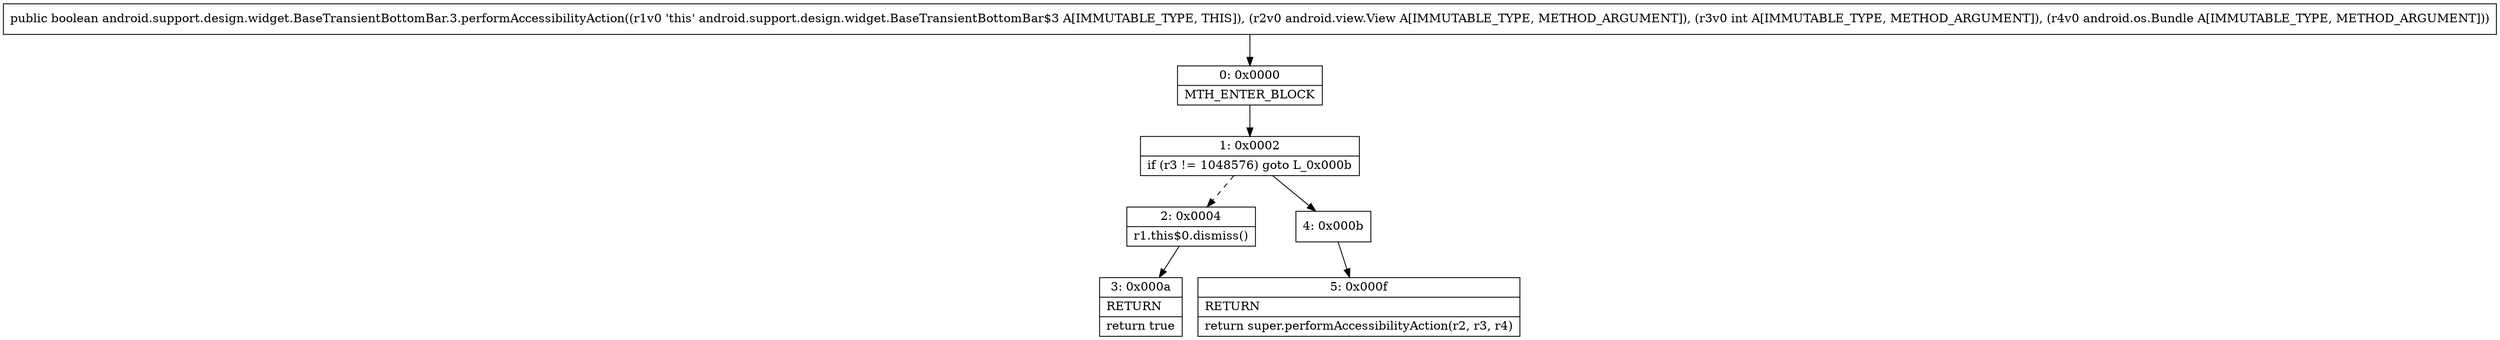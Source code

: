 digraph "CFG forandroid.support.design.widget.BaseTransientBottomBar.3.performAccessibilityAction(Landroid\/view\/View;ILandroid\/os\/Bundle;)Z" {
Node_0 [shape=record,label="{0\:\ 0x0000|MTH_ENTER_BLOCK\l}"];
Node_1 [shape=record,label="{1\:\ 0x0002|if (r3 != 1048576) goto L_0x000b\l}"];
Node_2 [shape=record,label="{2\:\ 0x0004|r1.this$0.dismiss()\l}"];
Node_3 [shape=record,label="{3\:\ 0x000a|RETURN\l|return true\l}"];
Node_4 [shape=record,label="{4\:\ 0x000b}"];
Node_5 [shape=record,label="{5\:\ 0x000f|RETURN\l|return super.performAccessibilityAction(r2, r3, r4)\l}"];
MethodNode[shape=record,label="{public boolean android.support.design.widget.BaseTransientBottomBar.3.performAccessibilityAction((r1v0 'this' android.support.design.widget.BaseTransientBottomBar$3 A[IMMUTABLE_TYPE, THIS]), (r2v0 android.view.View A[IMMUTABLE_TYPE, METHOD_ARGUMENT]), (r3v0 int A[IMMUTABLE_TYPE, METHOD_ARGUMENT]), (r4v0 android.os.Bundle A[IMMUTABLE_TYPE, METHOD_ARGUMENT])) }"];
MethodNode -> Node_0;
Node_0 -> Node_1;
Node_1 -> Node_2[style=dashed];
Node_1 -> Node_4;
Node_2 -> Node_3;
Node_4 -> Node_5;
}

